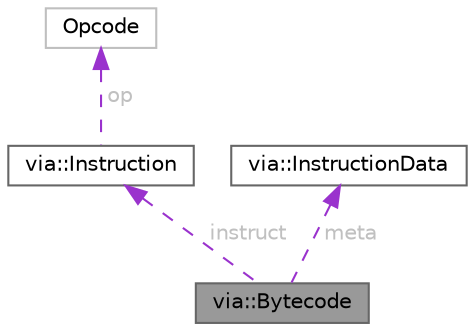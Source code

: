 digraph "via::Bytecode"
{
 // LATEX_PDF_SIZE
  bgcolor="transparent";
  edge [fontname=Helvetica,fontsize=10,labelfontname=Helvetica,labelfontsize=10];
  node [fontname=Helvetica,fontsize=10,shape=box,height=0.2,width=0.4];
  Node1 [id="Node000001",label="via::Bytecode",height=0.2,width=0.4,color="gray40", fillcolor="grey60", style="filled", fontcolor="black",tooltip="A higher-level structure representing a complete instruction unit."];
  Node2 -> Node1 [id="edge1_Node000001_Node000002",dir="back",color="darkorchid3",style="dashed",tooltip=" ",label=" instruct",fontcolor="grey" ];
  Node2 [id="Node000002",label="via::Instruction",height=0.2,width=0.4,color="gray40", fillcolor="white", style="filled",URL="$structvia_1_1Instruction.html",tooltip="Represents a single VM instruction in the Via bytecode format."];
  Node3 -> Node2 [id="edge2_Node000002_Node000003",dir="back",color="darkorchid3",style="dashed",tooltip=" ",label=" op",fontcolor="grey" ];
  Node3 [id="Node000003",label="Opcode",height=0.2,width=0.4,color="grey75", fillcolor="white", style="filled",tooltip=" "];
  Node4 -> Node1 [id="edge3_Node000001_Node000004",dir="back",color="darkorchid3",style="dashed",tooltip=" ",label=" meta",fontcolor="grey" ];
  Node4 [id="Node000004",label="via::InstructionData",height=0.2,width=0.4,color="gray40", fillcolor="white", style="filled",URL="$structvia_1_1InstructionData.html",tooltip="Optional debug metadata associated with a single instruction."];
}
